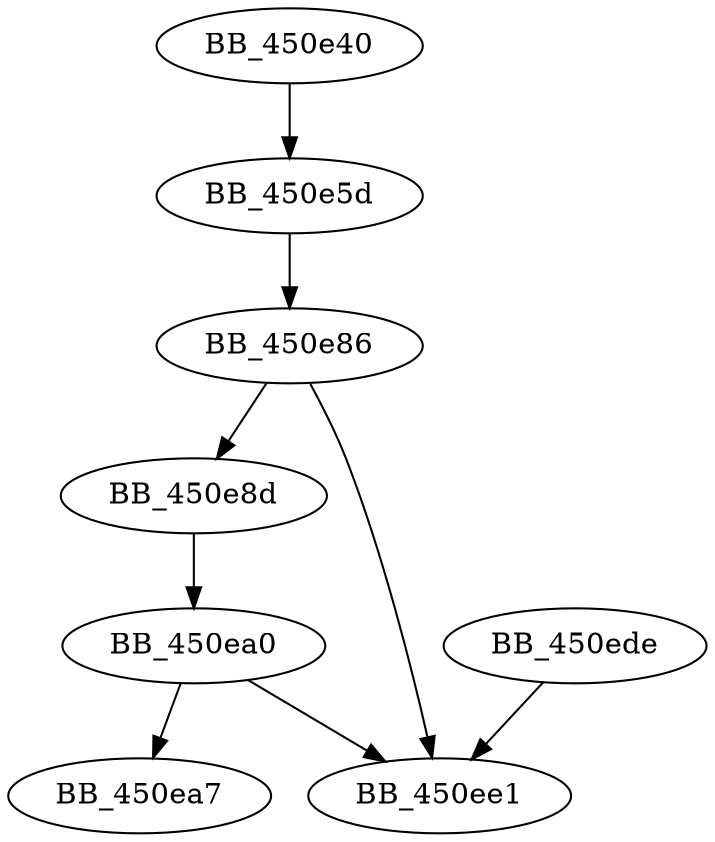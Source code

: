 DiGraph sub_450E40{
BB_450e40->BB_450e5d
BB_450e5d->BB_450e86
BB_450e86->BB_450e8d
BB_450e86->BB_450ee1
BB_450e8d->BB_450ea0
BB_450ea0->BB_450ea7
BB_450ea0->BB_450ee1
BB_450ede->BB_450ee1
}
